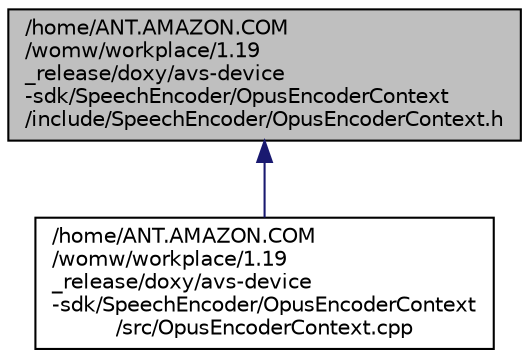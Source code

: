 digraph "/home/ANT.AMAZON.COM/womw/workplace/1.19_release/doxy/avs-device-sdk/SpeechEncoder/OpusEncoderContext/include/SpeechEncoder/OpusEncoderContext.h"
{
  edge [fontname="Helvetica",fontsize="10",labelfontname="Helvetica",labelfontsize="10"];
  node [fontname="Helvetica",fontsize="10",shape=record];
  Node5 [label="/home/ANT.AMAZON.COM\l/womw/workplace/1.19\l_release/doxy/avs-device\l-sdk/SpeechEncoder/OpusEncoderContext\l/include/SpeechEncoder/OpusEncoderContext.h",height=0.2,width=0.4,color="black", fillcolor="grey75", style="filled", fontcolor="black"];
  Node5 -> Node6 [dir="back",color="midnightblue",fontsize="10",style="solid",fontname="Helvetica"];
  Node6 [label="/home/ANT.AMAZON.COM\l/womw/workplace/1.19\l_release/doxy/avs-device\l-sdk/SpeechEncoder/OpusEncoderContext\l/src/OpusEncoderContext.cpp",height=0.2,width=0.4,color="black", fillcolor="white", style="filled",URL="$_opus_encoder_context_8cpp.html"];
}
